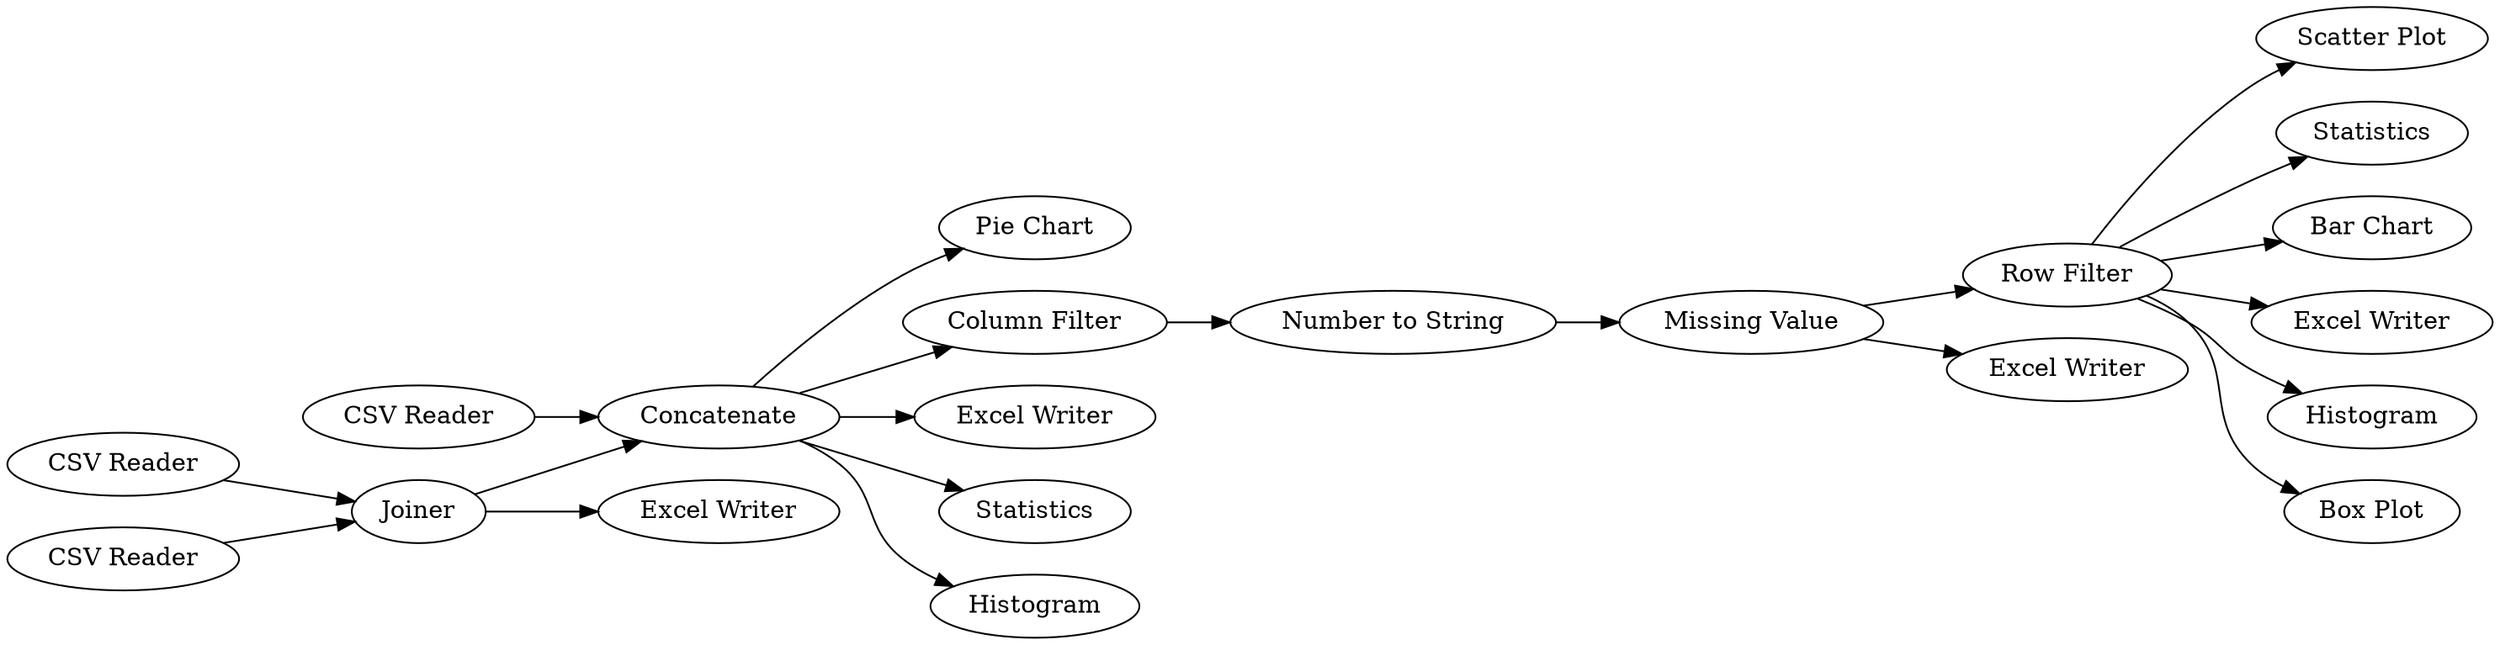 digraph {
	18 -> 30
	18 -> 13
	3 -> 28
	18 -> 17
	4 -> 11
	25 -> 26
	18 -> 12
	2 -> 34
	18 -> 29
	34 -> 3
	26 -> 4
	34 -> 31
	3 -> 5
	3 -> 27
	3 -> 19
	20 -> 34
	3 -> 25
	18 -> 14
	4 -> 18
	1 -> 3
	27 [label=Statistics]
	18 [label="Row Filter"]
	26 [label="Number to String"]
	17 [label="Bar Chart"]
	3 [label=Concatenate]
	19 [label=Histogram]
	31 [label="Excel Writer"]
	25 [label="Column Filter"]
	12 [label="Excel Writer"]
	1 [label="CSV Reader"]
	28 [label="Pie Chart"]
	11 [label="Excel Writer"]
	4 [label="Missing Value"]
	14 [label="Box Plot"]
	5 [label="Excel Writer"]
	13 [label=Statistics]
	20 [label="CSV Reader"]
	34 [label=Joiner]
	29 [label=Histogram]
	30 [label="Scatter Plot"]
	2 [label="CSV Reader"]
	rankdir=LR
}

